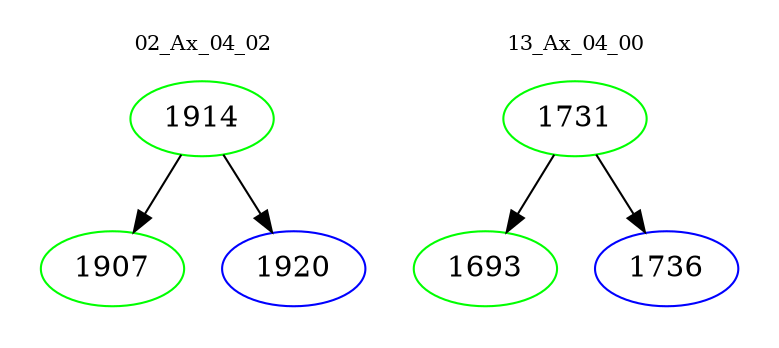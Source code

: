 digraph{
subgraph cluster_0 {
color = white
label = "02_Ax_04_02";
fontsize=10;
T0_1914 [label="1914", color="green"]
T0_1914 -> T0_1907 [color="black"]
T0_1907 [label="1907", color="green"]
T0_1914 -> T0_1920 [color="black"]
T0_1920 [label="1920", color="blue"]
}
subgraph cluster_1 {
color = white
label = "13_Ax_04_00";
fontsize=10;
T1_1731 [label="1731", color="green"]
T1_1731 -> T1_1693 [color="black"]
T1_1693 [label="1693", color="green"]
T1_1731 -> T1_1736 [color="black"]
T1_1736 [label="1736", color="blue"]
}
}
